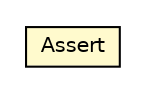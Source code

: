#!/usr/local/bin/dot
#
# Class diagram 
# Generated by UMLGraph version R5_6_6-8-g8d7759 (http://www.umlgraph.org/)
#

digraph G {
	edge [fontname="Helvetica",fontsize=10,labelfontname="Helvetica",labelfontsize=10];
	node [fontname="Helvetica",fontsize=10,shape=plaintext];
	nodesep=0.25;
	ranksep=0.5;
	// org.dayatang.utils.Assert
	c24494 [label=<<table title="org.dayatang.utils.Assert" border="0" cellborder="1" cellspacing="0" cellpadding="2" port="p" bgcolor="lemonChiffon" href="./Assert.html">
		<tr><td><table border="0" cellspacing="0" cellpadding="1">
<tr><td align="center" balign="center"> Assert </td></tr>
		</table></td></tr>
		</table>>, URL="./Assert.html", fontname="Helvetica", fontcolor="black", fontsize=10.0];
}

